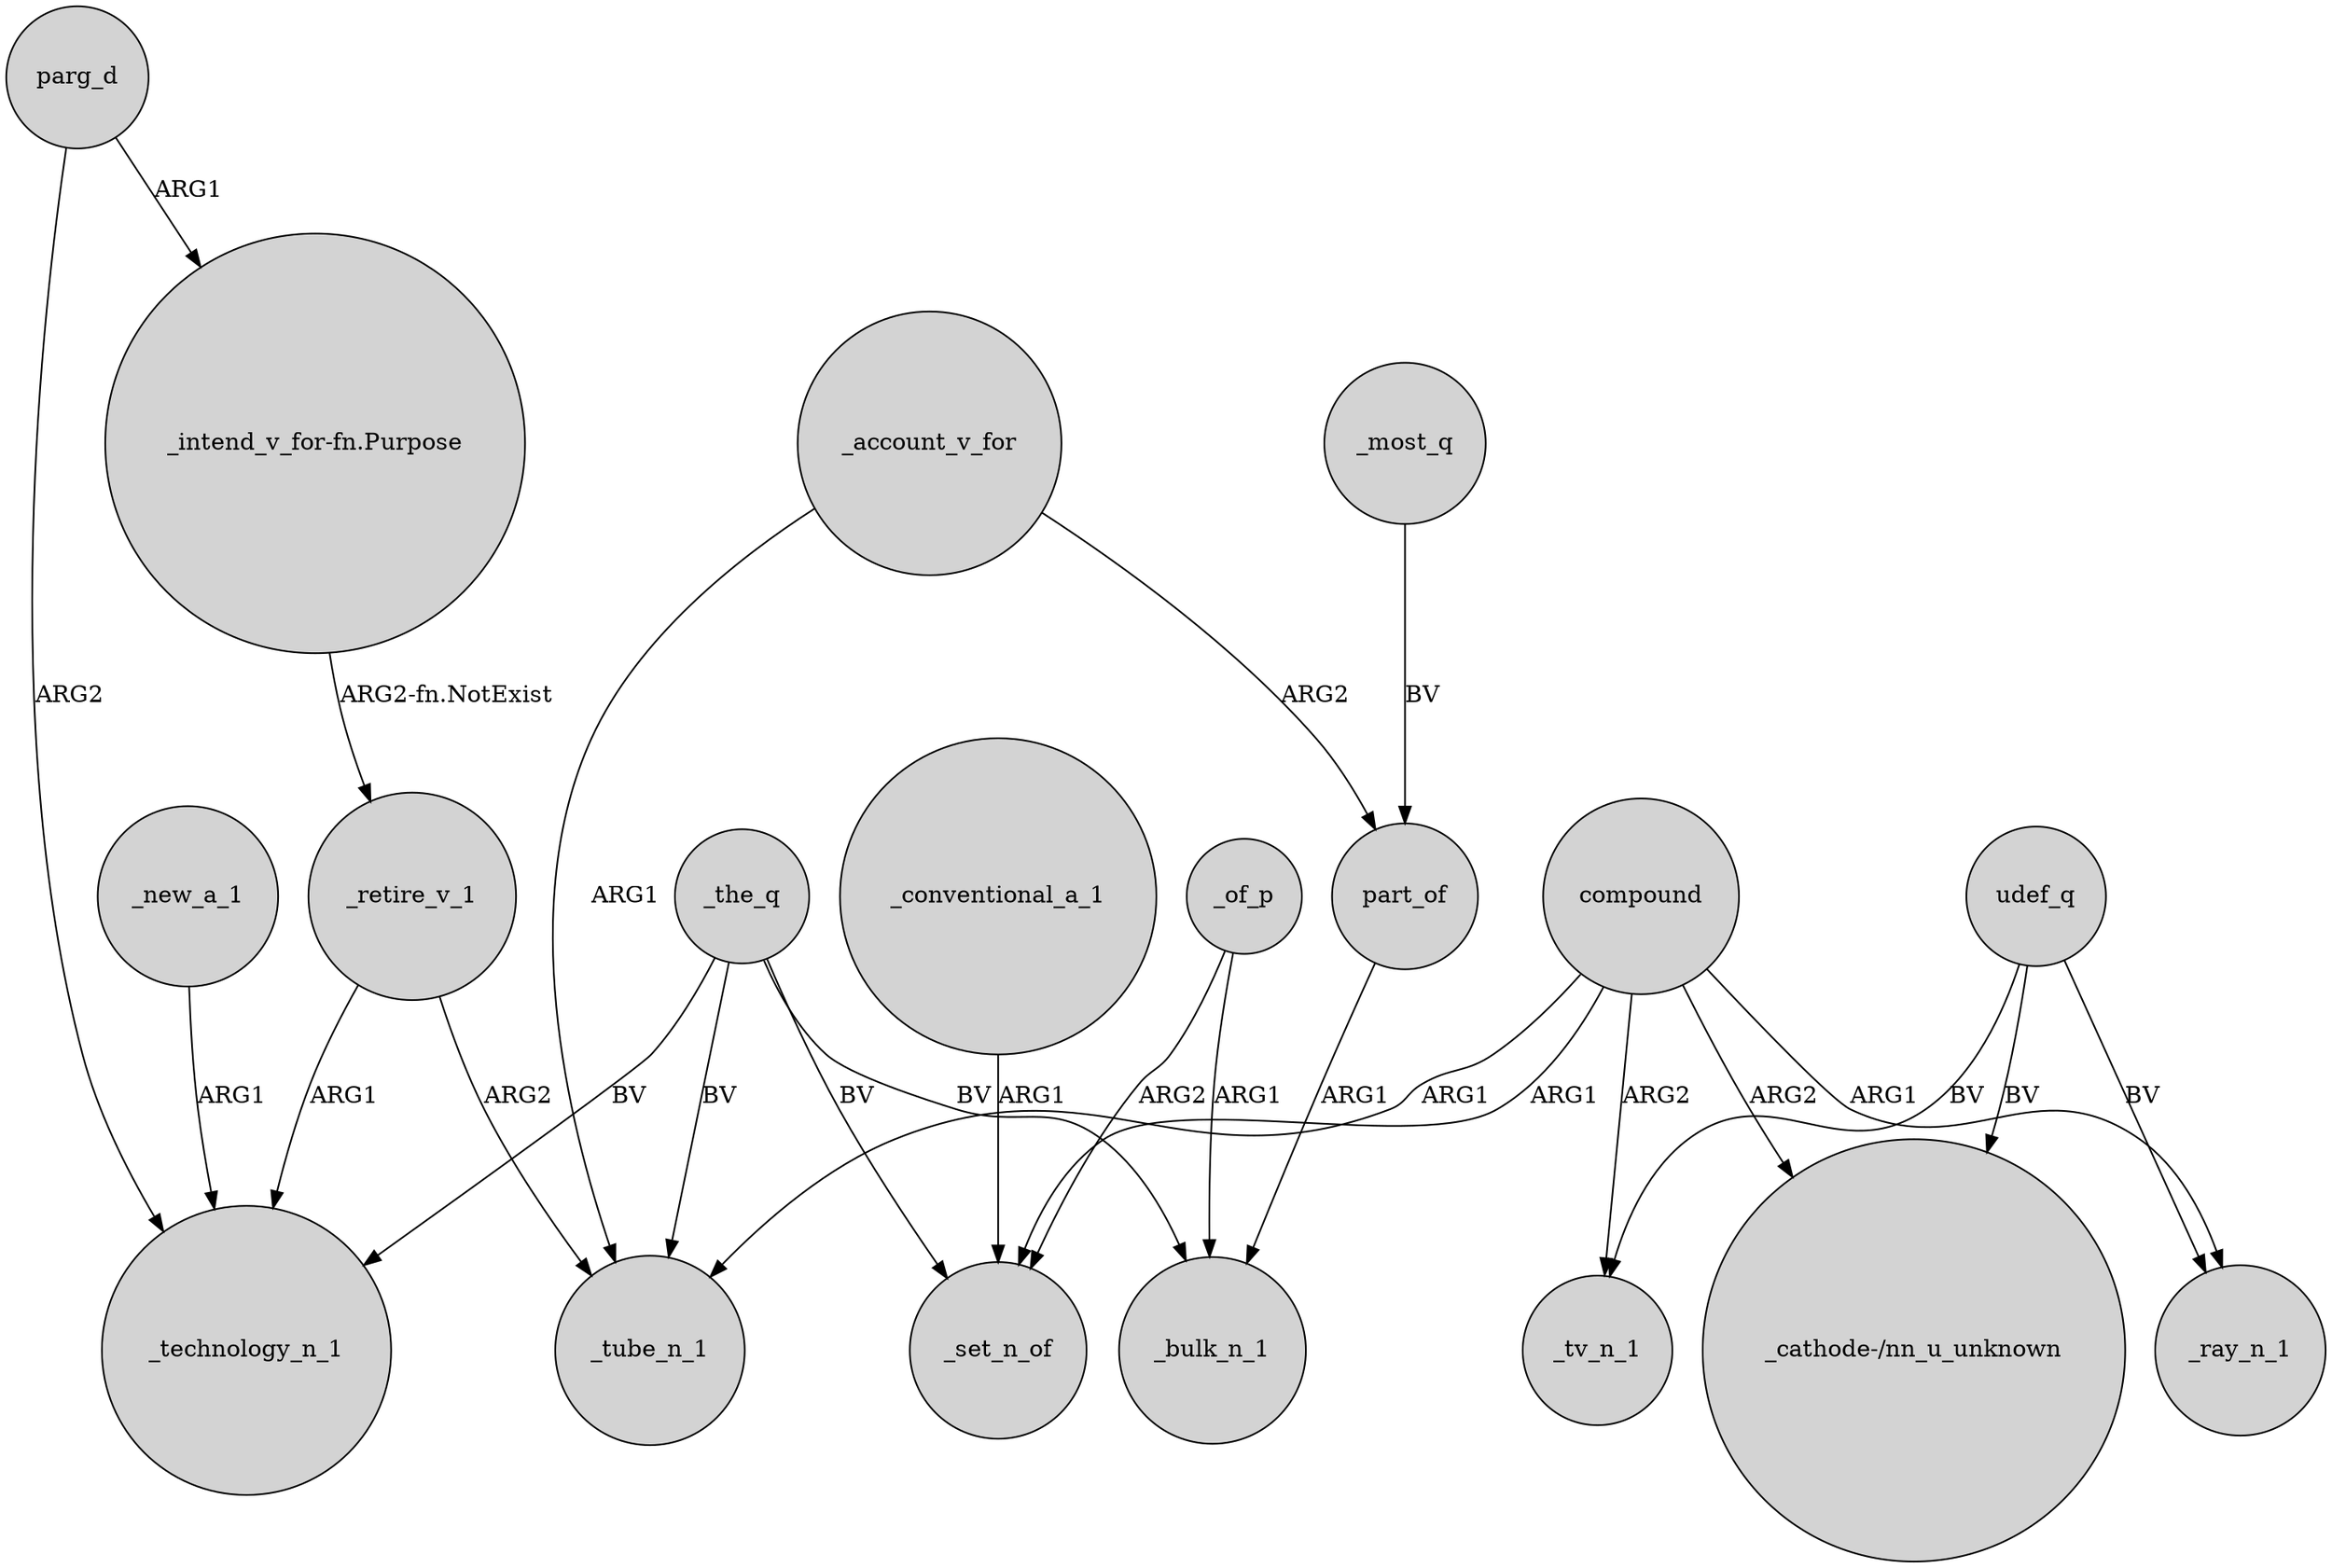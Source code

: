digraph {
	node [shape=circle style=filled]
	_retire_v_1 -> _technology_n_1 [label=ARG1]
	_retire_v_1 -> _tube_n_1 [label=ARG2]
	_conventional_a_1 -> _set_n_of [label=ARG1]
	compound -> _tv_n_1 [label=ARG2]
	udef_q -> _tv_n_1 [label=BV]
	"_intend_v_for-fn.Purpose" -> _retire_v_1 [label="ARG2-fn.NotExist"]
	_new_a_1 -> _technology_n_1 [label=ARG1]
	compound -> _ray_n_1 [label=ARG1]
	parg_d -> _technology_n_1 [label=ARG2]
	compound -> "_cathode-/nn_u_unknown" [label=ARG2]
	udef_q -> _ray_n_1 [label=BV]
	compound -> _set_n_of [label=ARG1]
	_the_q -> _technology_n_1 [label=BV]
	part_of -> _bulk_n_1 [label=ARG1]
	_account_v_for -> part_of [label=ARG2]
	_of_p -> _bulk_n_1 [label=ARG1]
	parg_d -> "_intend_v_for-fn.Purpose" [label=ARG1]
	compound -> _tube_n_1 [label=ARG1]
	_the_q -> _tube_n_1 [label=BV]
	_the_q -> _set_n_of [label=BV]
	_account_v_for -> _tube_n_1 [label=ARG1]
	_the_q -> _bulk_n_1 [label=BV]
	_most_q -> part_of [label=BV]
	udef_q -> "_cathode-/nn_u_unknown" [label=BV]
	_of_p -> _set_n_of [label=ARG2]
}
